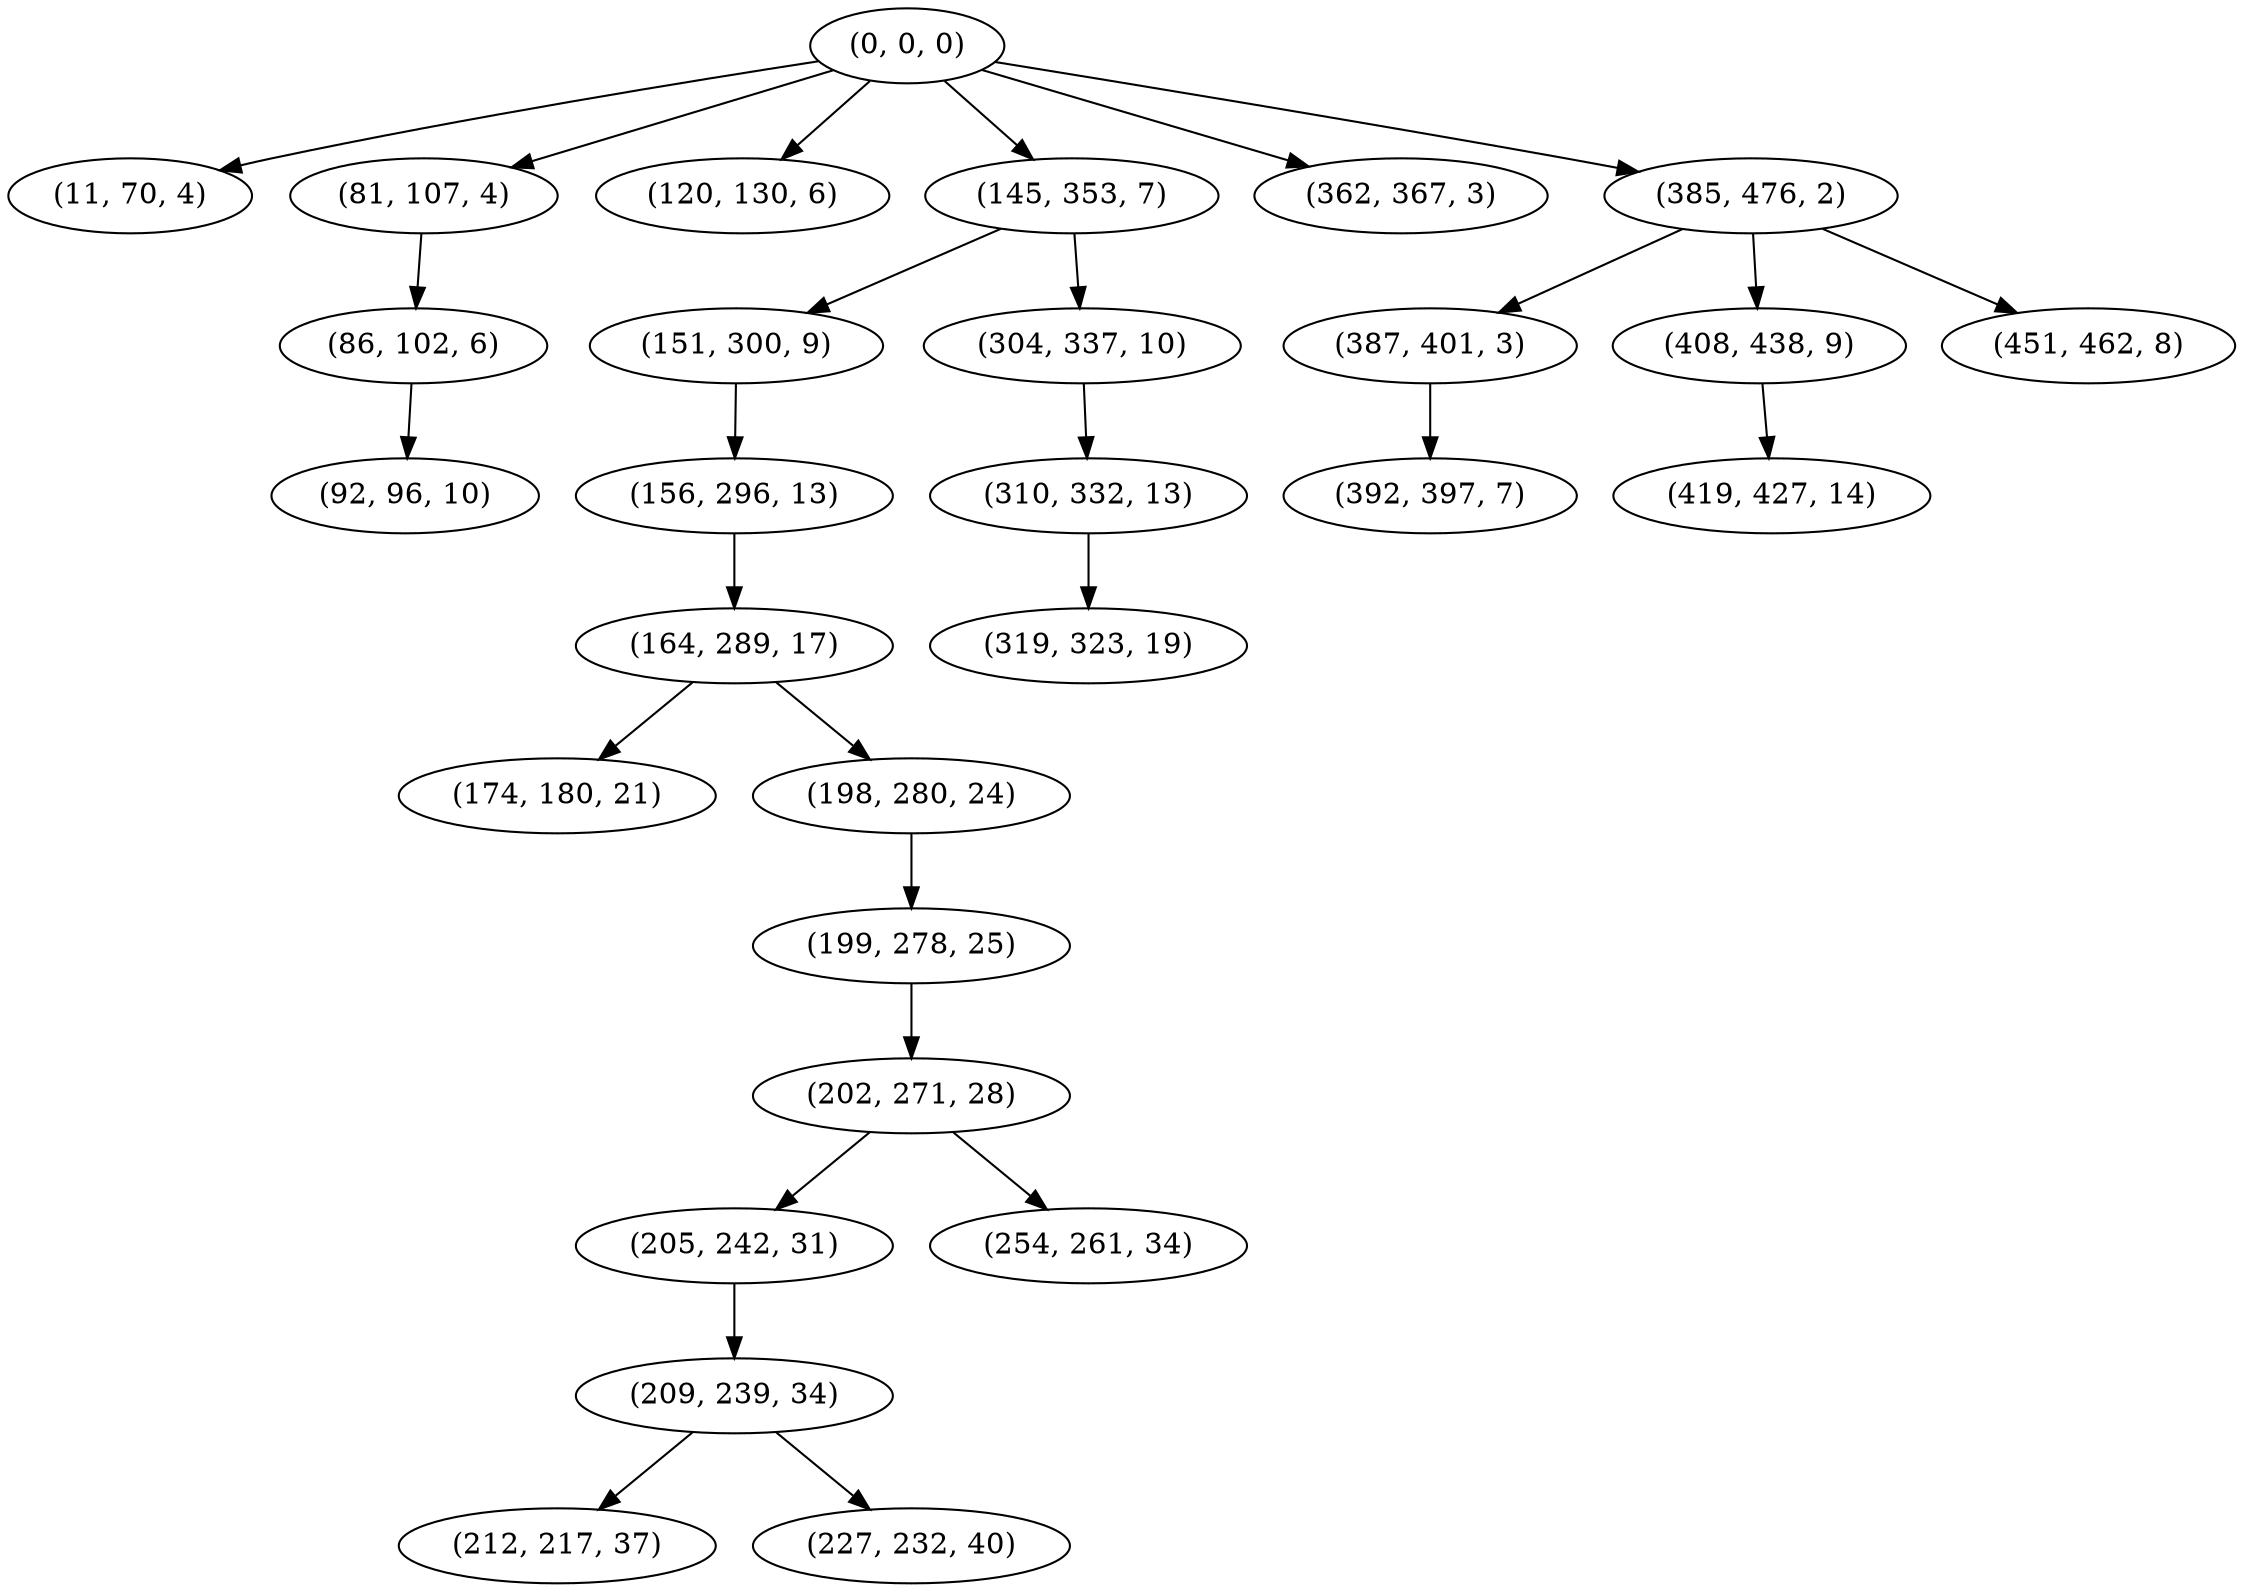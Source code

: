 digraph tree {
    "(0, 0, 0)";
    "(11, 70, 4)";
    "(81, 107, 4)";
    "(86, 102, 6)";
    "(92, 96, 10)";
    "(120, 130, 6)";
    "(145, 353, 7)";
    "(151, 300, 9)";
    "(156, 296, 13)";
    "(164, 289, 17)";
    "(174, 180, 21)";
    "(198, 280, 24)";
    "(199, 278, 25)";
    "(202, 271, 28)";
    "(205, 242, 31)";
    "(209, 239, 34)";
    "(212, 217, 37)";
    "(227, 232, 40)";
    "(254, 261, 34)";
    "(304, 337, 10)";
    "(310, 332, 13)";
    "(319, 323, 19)";
    "(362, 367, 3)";
    "(385, 476, 2)";
    "(387, 401, 3)";
    "(392, 397, 7)";
    "(408, 438, 9)";
    "(419, 427, 14)";
    "(451, 462, 8)";
    "(0, 0, 0)" -> "(11, 70, 4)";
    "(0, 0, 0)" -> "(81, 107, 4)";
    "(0, 0, 0)" -> "(120, 130, 6)";
    "(0, 0, 0)" -> "(145, 353, 7)";
    "(0, 0, 0)" -> "(362, 367, 3)";
    "(0, 0, 0)" -> "(385, 476, 2)";
    "(81, 107, 4)" -> "(86, 102, 6)";
    "(86, 102, 6)" -> "(92, 96, 10)";
    "(145, 353, 7)" -> "(151, 300, 9)";
    "(145, 353, 7)" -> "(304, 337, 10)";
    "(151, 300, 9)" -> "(156, 296, 13)";
    "(156, 296, 13)" -> "(164, 289, 17)";
    "(164, 289, 17)" -> "(174, 180, 21)";
    "(164, 289, 17)" -> "(198, 280, 24)";
    "(198, 280, 24)" -> "(199, 278, 25)";
    "(199, 278, 25)" -> "(202, 271, 28)";
    "(202, 271, 28)" -> "(205, 242, 31)";
    "(202, 271, 28)" -> "(254, 261, 34)";
    "(205, 242, 31)" -> "(209, 239, 34)";
    "(209, 239, 34)" -> "(212, 217, 37)";
    "(209, 239, 34)" -> "(227, 232, 40)";
    "(304, 337, 10)" -> "(310, 332, 13)";
    "(310, 332, 13)" -> "(319, 323, 19)";
    "(385, 476, 2)" -> "(387, 401, 3)";
    "(385, 476, 2)" -> "(408, 438, 9)";
    "(385, 476, 2)" -> "(451, 462, 8)";
    "(387, 401, 3)" -> "(392, 397, 7)";
    "(408, 438, 9)" -> "(419, 427, 14)";
}
